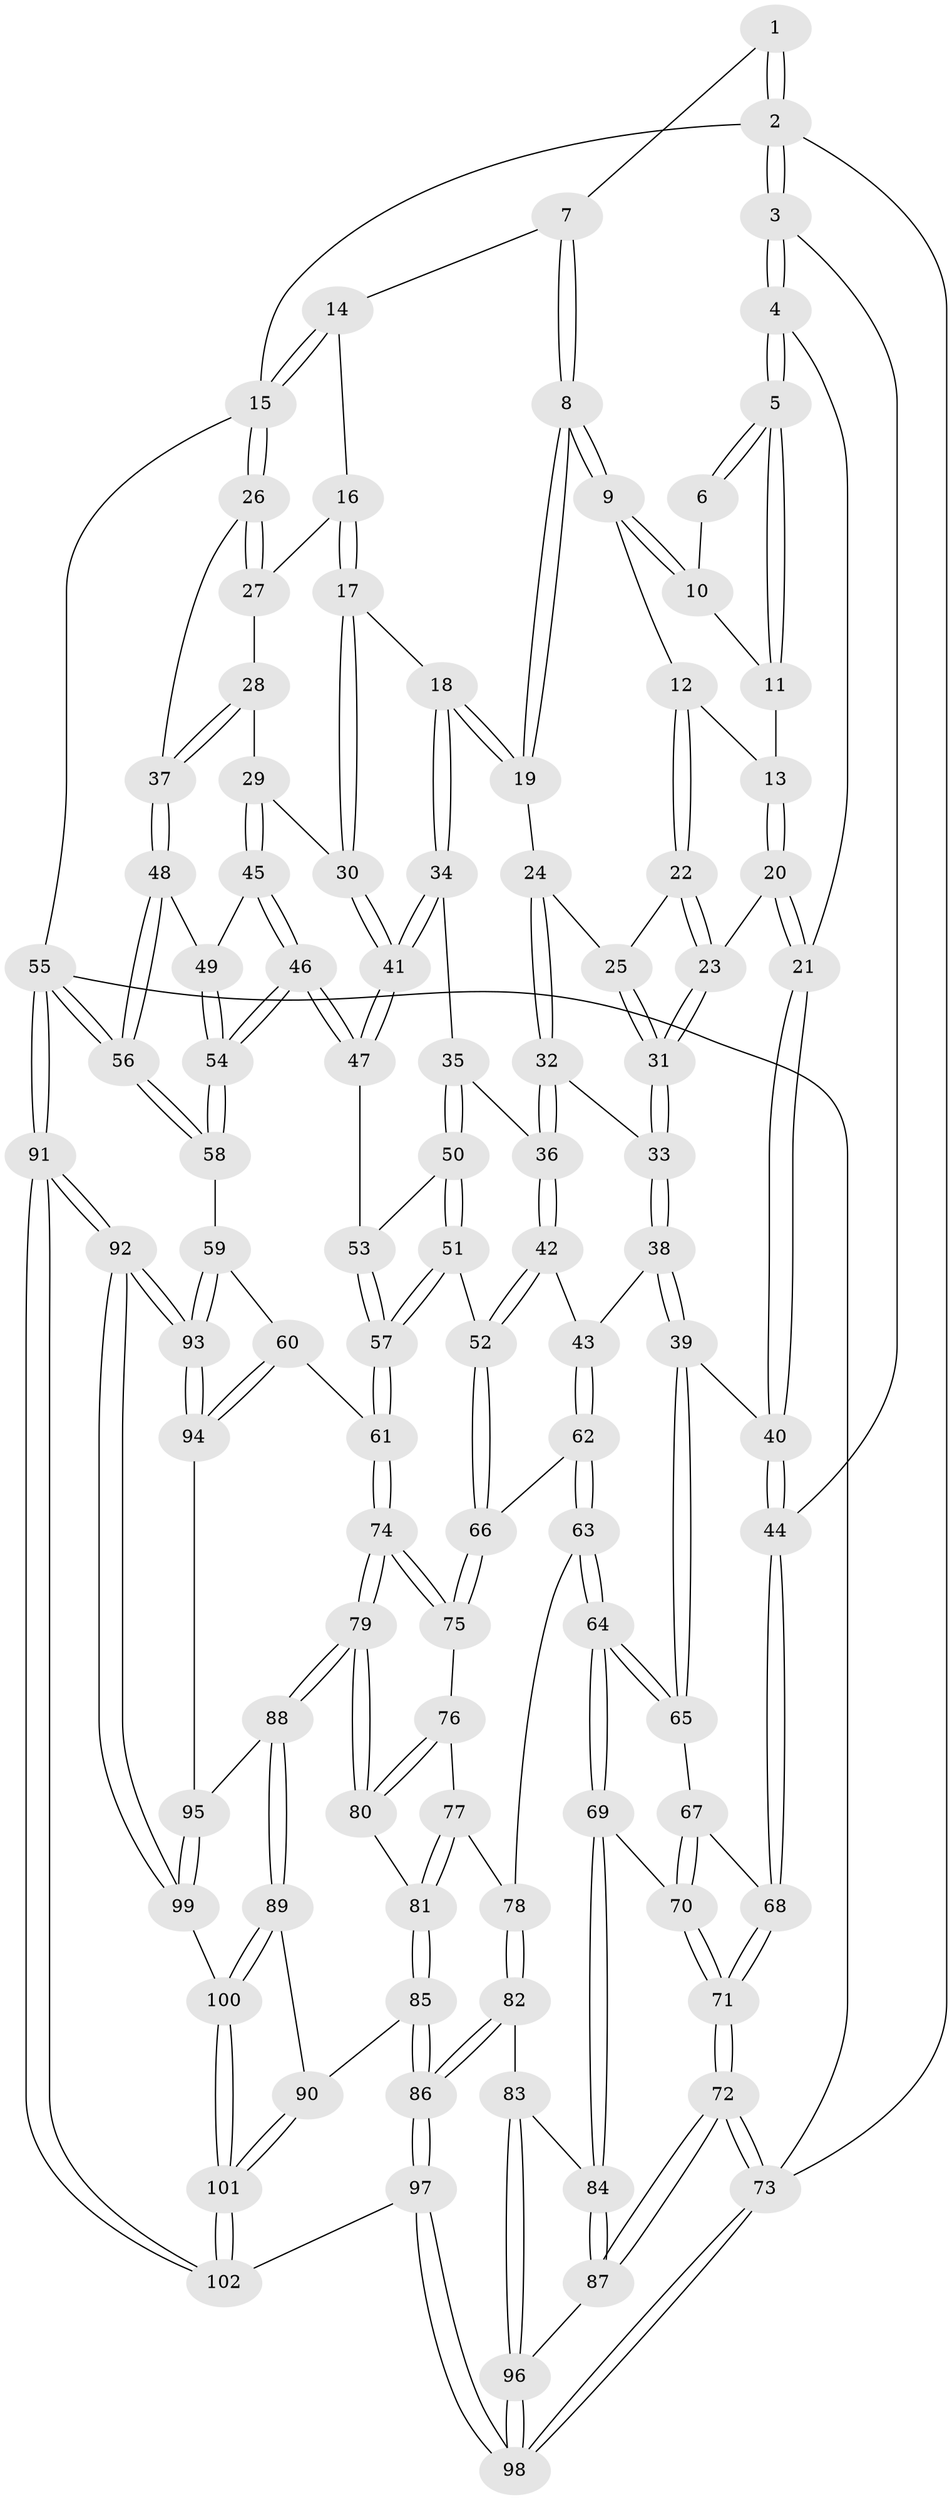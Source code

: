 // coarse degree distribution, {5: 0.1095890410958904, 3: 0.7123287671232876, 2: 0.1095890410958904, 4: 0.0684931506849315}
// Generated by graph-tools (version 1.1) at 2025/54/03/04/25 22:54:36]
// undirected, 102 vertices, 252 edges
graph export_dot {
  node [color=gray90,style=filled];
  1 [pos="+0.24199547049523587+0"];
  2 [pos="+0+0"];
  3 [pos="+0+0.14387280526906612"];
  4 [pos="+0.011018084911832173+0.17015572671607126"];
  5 [pos="+0.127268236209157+0.10186499119202658"];
  6 [pos="+0.1922618445241654+0"];
  7 [pos="+0.5398342902679931+0"];
  8 [pos="+0.51972029424153+0"];
  9 [pos="+0.32052367948293914+0.10828418899130403"];
  10 [pos="+0.2610384792081534+0.0912004063155214"];
  11 [pos="+0.1632094178452837+0.1104221008969677"];
  12 [pos="+0.31125483116698066+0.12671860829663287"];
  13 [pos="+0.2217020317790041+0.16330841561381026"];
  14 [pos="+0.9054951882239782+0"];
  15 [pos="+1+0"];
  16 [pos="+0.8578580961542177+0.13082338263063947"];
  17 [pos="+0.7657733007597182+0.20797186366295028"];
  18 [pos="+0.6097321823318677+0.1882912814827164"];
  19 [pos="+0.5257708754055644+0.020436885072414927"];
  20 [pos="+0.22923536959236382+0.24168550404473216"];
  21 [pos="+0.16083795330704648+0.290252936490423"];
  22 [pos="+0.30448953864298867+0.16674155341011038"];
  23 [pos="+0.28755399983287844+0.23078147600830218"];
  24 [pos="+0.4730456164334291+0.11051757416131511"];
  25 [pos="+0.38036886833599887+0.2162673767623585"];
  26 [pos="+1+0.09718777785004663"];
  27 [pos="+0.9025242988110125+0.17682145046399647"];
  28 [pos="+0.9179381476671203+0.22033910402931578"];
  29 [pos="+0.901579851862841+0.34565641075663"];
  30 [pos="+0.831013822237996+0.3474026951111048"];
  31 [pos="+0.34306706566211825+0.2712385965384401"];
  32 [pos="+0.4197137576910338+0.3092831075440785"];
  33 [pos="+0.3609903981285058+0.31614052596978093"];
  34 [pos="+0.5892958720991402+0.3194219873568846"];
  35 [pos="+0.566461430306461+0.33831385373301204"];
  36 [pos="+0.5374485638735856+0.34623527710735236"];
  37 [pos="+1+0.24736638538131073"];
  38 [pos="+0.2877150607834781+0.45091901198555107"];
  39 [pos="+0.22161311851537446+0.4577386877921916"];
  40 [pos="+0.18659562669477922+0.40013545896800146"];
  41 [pos="+0.7455289368039673+0.420567724918647"];
  42 [pos="+0.43299299336803077+0.461948724282875"];
  43 [pos="+0.32981886104318126+0.472565382034804"];
  44 [pos="+0+0.36330796556595657"];
  45 [pos="+0.9095022064439078+0.34982903476180316"];
  46 [pos="+0.8824094392130511+0.588052441565015"];
  47 [pos="+0.745542999086465+0.44559917187599046"];
  48 [pos="+1+0.35408589322221556"];
  49 [pos="+1+0.37281744459294763"];
  50 [pos="+0.5748931578533159+0.49803511426710584"];
  51 [pos="+0.5448291593719632+0.5516661126701284"];
  52 [pos="+0.5364235073818738+0.5542234275896019"];
  53 [pos="+0.713746794251542+0.4818154342026874"];
  54 [pos="+0.8900289477968217+0.6015709920472824"];
  55 [pos="+1+1"];
  56 [pos="+1+0.652460290347032"];
  57 [pos="+0.6693282534655948+0.6197553217091394"];
  58 [pos="+0.8988312132837789+0.6358327134860837"];
  59 [pos="+0.8665897683645974+0.6703129746313868"];
  60 [pos="+0.8547729686249411+0.6774303209634048"];
  61 [pos="+0.6894534406957606+0.6661805075900105"];
  62 [pos="+0.3737540907668594+0.5738464787240372"];
  63 [pos="+0.36262576462966783+0.6396616359924909"];
  64 [pos="+0.19977662564802473+0.6666850931070499"];
  65 [pos="+0.20861089676390576+0.47667086934710906"];
  66 [pos="+0.5031903671394842+0.6002982528983488"];
  67 [pos="+0.11234768242670261+0.5031776000782918"];
  68 [pos="+0+0.4262428081891042"];
  69 [pos="+0.19906270789906422+0.6683735050536361"];
  70 [pos="+0+0.6628938569937016"];
  71 [pos="+0+0.7427370746154032"];
  72 [pos="+0+0.8100533399296835"];
  73 [pos="+0+1"];
  74 [pos="+0.6377833240710508+0.7290603078917803"];
  75 [pos="+0.5004535544812544+0.6258238723326714"];
  76 [pos="+0.49799679471941194+0.6299052746320318"];
  77 [pos="+0.4365103936770408+0.6770357974517296"];
  78 [pos="+0.3810700801689684+0.6696847028498573"];
  79 [pos="+0.627090297414659+0.7545956373326521"];
  80 [pos="+0.515948968268059+0.732598612754471"];
  81 [pos="+0.4630892713389461+0.7562041763612831"];
  82 [pos="+0.3324473878102001+0.8004846217406786"];
  83 [pos="+0.23571525657978615+0.7580170901697191"];
  84 [pos="+0.20906135908268497+0.7179401491957368"];
  85 [pos="+0.40313232931993254+0.8727456156068644"];
  86 [pos="+0.39700644703809923+0.8770283145973301"];
  87 [pos="+0.02137205692858134+0.8308327001099097"];
  88 [pos="+0.627564663016229+0.7926797818637829"];
  89 [pos="+0.6147541269092232+0.8183264108613265"];
  90 [pos="+0.5992778726225189+0.8326000023258566"];
  91 [pos="+1+1"];
  92 [pos="+1+1"];
  93 [pos="+1+1"];
  94 [pos="+0.8219610401057131+0.7965281969131793"];
  95 [pos="+0.7792076590735759+0.84276558894366"];
  96 [pos="+0.1600609461989797+0.896924243122385"];
  97 [pos="+0.3482653056978068+1"];
  98 [pos="+0.29215524522294395+1"];
  99 [pos="+0.7748180569385676+0.9149482339527367"];
  100 [pos="+0.7128146183615491+0.9405816169179056"];
  101 [pos="+0.5902096248129234+1"];
  102 [pos="+0.5547926274353621+1"];
  1 -- 2;
  1 -- 2;
  1 -- 7;
  2 -- 3;
  2 -- 3;
  2 -- 15;
  2 -- 73;
  3 -- 4;
  3 -- 4;
  3 -- 44;
  4 -- 5;
  4 -- 5;
  4 -- 21;
  5 -- 6;
  5 -- 6;
  5 -- 11;
  5 -- 11;
  6 -- 10;
  7 -- 8;
  7 -- 8;
  7 -- 14;
  8 -- 9;
  8 -- 9;
  8 -- 19;
  8 -- 19;
  9 -- 10;
  9 -- 10;
  9 -- 12;
  10 -- 11;
  11 -- 13;
  12 -- 13;
  12 -- 22;
  12 -- 22;
  13 -- 20;
  13 -- 20;
  14 -- 15;
  14 -- 15;
  14 -- 16;
  15 -- 26;
  15 -- 26;
  15 -- 55;
  16 -- 17;
  16 -- 17;
  16 -- 27;
  17 -- 18;
  17 -- 30;
  17 -- 30;
  18 -- 19;
  18 -- 19;
  18 -- 34;
  18 -- 34;
  19 -- 24;
  20 -- 21;
  20 -- 21;
  20 -- 23;
  21 -- 40;
  21 -- 40;
  22 -- 23;
  22 -- 23;
  22 -- 25;
  23 -- 31;
  23 -- 31;
  24 -- 25;
  24 -- 32;
  24 -- 32;
  25 -- 31;
  25 -- 31;
  26 -- 27;
  26 -- 27;
  26 -- 37;
  27 -- 28;
  28 -- 29;
  28 -- 37;
  28 -- 37;
  29 -- 30;
  29 -- 45;
  29 -- 45;
  30 -- 41;
  30 -- 41;
  31 -- 33;
  31 -- 33;
  32 -- 33;
  32 -- 36;
  32 -- 36;
  33 -- 38;
  33 -- 38;
  34 -- 35;
  34 -- 41;
  34 -- 41;
  35 -- 36;
  35 -- 50;
  35 -- 50;
  36 -- 42;
  36 -- 42;
  37 -- 48;
  37 -- 48;
  38 -- 39;
  38 -- 39;
  38 -- 43;
  39 -- 40;
  39 -- 65;
  39 -- 65;
  40 -- 44;
  40 -- 44;
  41 -- 47;
  41 -- 47;
  42 -- 43;
  42 -- 52;
  42 -- 52;
  43 -- 62;
  43 -- 62;
  44 -- 68;
  44 -- 68;
  45 -- 46;
  45 -- 46;
  45 -- 49;
  46 -- 47;
  46 -- 47;
  46 -- 54;
  46 -- 54;
  47 -- 53;
  48 -- 49;
  48 -- 56;
  48 -- 56;
  49 -- 54;
  49 -- 54;
  50 -- 51;
  50 -- 51;
  50 -- 53;
  51 -- 52;
  51 -- 57;
  51 -- 57;
  52 -- 66;
  52 -- 66;
  53 -- 57;
  53 -- 57;
  54 -- 58;
  54 -- 58;
  55 -- 56;
  55 -- 56;
  55 -- 91;
  55 -- 91;
  55 -- 73;
  56 -- 58;
  56 -- 58;
  57 -- 61;
  57 -- 61;
  58 -- 59;
  59 -- 60;
  59 -- 93;
  59 -- 93;
  60 -- 61;
  60 -- 94;
  60 -- 94;
  61 -- 74;
  61 -- 74;
  62 -- 63;
  62 -- 63;
  62 -- 66;
  63 -- 64;
  63 -- 64;
  63 -- 78;
  64 -- 65;
  64 -- 65;
  64 -- 69;
  64 -- 69;
  65 -- 67;
  66 -- 75;
  66 -- 75;
  67 -- 68;
  67 -- 70;
  67 -- 70;
  68 -- 71;
  68 -- 71;
  69 -- 70;
  69 -- 84;
  69 -- 84;
  70 -- 71;
  70 -- 71;
  71 -- 72;
  71 -- 72;
  72 -- 73;
  72 -- 73;
  72 -- 87;
  72 -- 87;
  73 -- 98;
  73 -- 98;
  74 -- 75;
  74 -- 75;
  74 -- 79;
  74 -- 79;
  75 -- 76;
  76 -- 77;
  76 -- 80;
  76 -- 80;
  77 -- 78;
  77 -- 81;
  77 -- 81;
  78 -- 82;
  78 -- 82;
  79 -- 80;
  79 -- 80;
  79 -- 88;
  79 -- 88;
  80 -- 81;
  81 -- 85;
  81 -- 85;
  82 -- 83;
  82 -- 86;
  82 -- 86;
  83 -- 84;
  83 -- 96;
  83 -- 96;
  84 -- 87;
  84 -- 87;
  85 -- 86;
  85 -- 86;
  85 -- 90;
  86 -- 97;
  86 -- 97;
  87 -- 96;
  88 -- 89;
  88 -- 89;
  88 -- 95;
  89 -- 90;
  89 -- 100;
  89 -- 100;
  90 -- 101;
  90 -- 101;
  91 -- 92;
  91 -- 92;
  91 -- 102;
  91 -- 102;
  92 -- 93;
  92 -- 93;
  92 -- 99;
  92 -- 99;
  93 -- 94;
  93 -- 94;
  94 -- 95;
  95 -- 99;
  95 -- 99;
  96 -- 98;
  96 -- 98;
  97 -- 98;
  97 -- 98;
  97 -- 102;
  99 -- 100;
  100 -- 101;
  100 -- 101;
  101 -- 102;
  101 -- 102;
}
